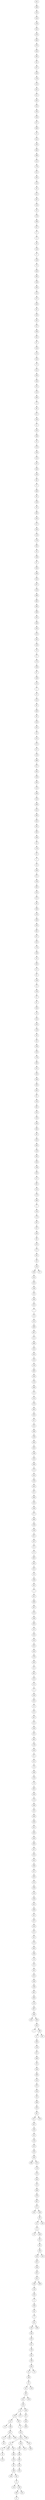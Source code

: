 digraph {
	0 [label = 0]
	1 [label = 1]
	2 [label = 2]
	3 [label = 3]
	4 [label = 4]
	5 [label = 5]
	6 [label = 6]
	7 [label = 7]
	8 [label = 8]
	9 [label = 9]
	10 [label = 10]
	11 [label = 11]
	12 [label = 12]
	13 [label = 13]
	14 [label = 14]
	15 [label = 15]
	16 [label = 16]
	17 [label = 17]
	18 [label = 18]
	19 [label = 19]
	20 [label = 20]
	21 [label = 21]
	22 [label = 22]
	23 [label = 23]
	24 [label = 24]
	25 [label = 25]
	26 [label = 26]
	27 [label = 27]
	28 [label = 28]
	29 [label = 29]
	30 [label = 30]
	31 [label = 31]
	32 [label = 32]
	33 [label = 33]
	34 [label = 34]
	35 [label = 35]
	36 [label = 36]
	37 [label = 37]
	38 [label = 38]
	39 [label = 39]
	40 [label = 40]
	41 [label = 41]
	42 [label = 42]
	43 [label = 43]
	44 [label = 44]
	45 [label = 45]
	46 [label = 46]
	47 [label = 47]
	48 [label = 48]
	49 [label = 49]
	50 [label = 50]
	51 [label = 51]
	52 [label = 52]
	53 [label = 53]
	54 [label = 54]
	55 [label = 55]
	56 [label = 56]
	57 [label = 57]
	58 [label = 58]
	59 [label = 59]
	60 [label = 60]
	61 [label = 61]
	62 [label = 62]
	63 [label = 63]
	64 [label = 64]
	65 [label = 65]
	66 [label = 66]
	67 [label = 67]
	68 [label = 68]
	69 [label = 69]
	70 [label = 70]
	71 [label = 71]
	72 [label = 72]
	73 [label = 73]
	74 [label = 74]
	75 [label = 75]
	76 [label = 76]
	77 [label = 77]
	78 [label = 78]
	79 [label = 79]
	80 [label = 80]
	81 [label = 81]
	82 [label = 82]
	83 [label = 83]
	84 [label = 84]
	85 [label = 85]
	86 [label = 86]
	87 [label = 87]
	88 [label = 88]
	89 [label = 89]
	90 [label = 90]
	91 [label = 91]
	92 [label = 92]
	93 [label = 93]
	94 [label = 94]
	95 [label = 95]
	96 [label = 96]
	97 [label = 97]
	98 [label = 98]
	99 [label = 99]
	100 [label = 100]
	101 [label = 101]
	102 [label = 102]
	103 [label = 103]
	104 [label = 104]
	105 [label = 105]
	106 [label = 106]
	107 [label = 107]
	108 [label = 108]
	109 [label = 109]
	110 [label = 110]
	111 [label = 111]
	112 [label = 112]
	113 [label = 113]
	114 [label = 114]
	115 [label = 115]
	116 [label = 116]
	117 [label = 117]
	118 [label = 118]
	119 [label = 119]
	120 [label = 120]
	121 [label = 121]
	122 [label = 122]
	123 [label = 123]
	124 [label = 124]
	125 [label = 125]
	126 [label = 126]
	127 [label = 127]
	128 [label = 128]
	129 [label = 129]
	130 [label = 130]
	131 [label = 131]
	132 [label = 132]
	133 [label = 133]
	134 [label = 134]
	135 [label = 135]
	136 [label = 136]
	137 [label = 137]
	138 [label = 138]
	139 [label = 139]
	140 [label = 140]
	141 [label = 141]
	142 [label = 142]
	143 [label = 143]
	144 [label = 144]
	145 [label = 145]
	146 [label = 146]
	147 [label = 147]
	148 [label = 148]
	149 [label = 149]
	150 [label = 150]
	151 [label = 151]
	152 [label = 152]
	153 [label = 153]
	154 [label = 154]
	155 [label = 155]
	156 [label = 156]
	157 [label = 157]
	158 [label = 158]
	159 [label = 159]
	160 [label = 160]
	161 [label = 161]
	162 [label = 162]
	163 [label = 163]
	164 [label = 164]
	165 [label = 165]
	166 [label = 166]
	167 [label = 167]
	168 [label = 168]
	169 [label = 169]
	170 [label = 170]
	171 [label = 171]
	172 [label = 172]
	173 [label = 173]
	174 [label = 174]
	175 [label = 175]
	176 [label = 176]
	177 [label = 177]
	178 [label = 178]
	179 [label = 179]
	180 [label = 180]
	181 [label = 181]
	182 [label = 182]
	183 [label = 183]
	184 [label = 184]
	185 [label = 185]
	186 [label = 186]
	187 [label = 187]
	188 [label = 188]
	189 [label = 189]
	190 [label = 190]
	191 [label = 191]
	192 [label = 192]
	193 [label = 193]
	194 [label = 194]
	195 [label = 195]
	196 [label = 196]
	197 [label = 197]
	198 [label = 198]
	199 [label = 199]
	200 [label = 200]
	201 [label = 201]
	202 [label = 202]
	203 [label = 203]
	204 [label = 204]
	205 [label = 205]
	206 [label = 206]
	207 [label = 207]
	208 [label = 208]
	209 [label = 209]
	210 [label = 210]
	211 [label = 211]
	212 [label = 212]
	213 [label = 213]
	214 [label = 214]
	215 [label = 215]
	216 [label = 216]
	217 [label = 217]
	218 [label = 218]
	219 [label = 219]
	220 [label = 220]
	221 [label = 221]
	222 [label = 222]
	223 [label = 223]
	224 [label = 224]
	225 [label = 225]
	226 [label = 226]
	227 [label = 227]
	228 [label = 228]
	229 [label = 229]
	230 [label = 230]
	231 [label = 231]
	232 [label = 232]
	233 [label = 233]
	234 [label = 234]
	235 [label = 235]
	236 [label = 236]
	237 [label = 237]
	238 [label = 238]
	239 [label = 239]
	240 [label = 240]
	241 [label = 241]
	242 [label = 242]
	243 [label = 243]
	244 [label = 244]
	245 [label = 245]
	246 [label = 246]
	247 [label = 247]
	248 [label = 248]
	249 [label = 249]
	250 [label = 250]
	251 [label = 251]
	252 [label = 252]
	253 [label = 253]
	254 [label = 254]
	255 [label = 255]
	256 [label = 256]
	257 [label = 257]
	258 [label = 258]
	259 [label = 259]
	260 [label = 260]
	261 [label = 261]
	262 [label = 262]
	263 [label = 263]
	264 [label = 264]
	265 [label = 265]
	266 [label = 266]
	267 [label = 267]
	268 [label = 268]
	269 [label = 269]
	270 [label = 270]
	271 [label = 271]
	272 [label = 272]
	273 [label = 273]
	274 [label = 274]
	275 [label = 275]
	276 [label = 276]
	277 [label = 277]
	278 [label = 278]
	279 [label = 279]
	280 [label = 280]
	281 [label = 281]
	282 [label = 282]
	283 [label = 283]
	284 [label = 284]
	285 [label = 285]
	286 [label = 286]
	287 [label = 287]
	288 [label = 288]
	289 [label = 289]
	290 [label = 290]
	291 [label = 291]
	292 [label = 292]
	293 [label = 293]
	294 [label = 294]
	295 [label = 295]
	296 [label = 296]
	297 [label = 297]
	298 [label = 298]
	299 [label = 299]
	300 [label = 300]
	301 [label = 301]
	302 [label = 302]
	303 [label = 303]
	304 [label = 304]
	305 [label = 305]
	306 [label = 306]
	307 [label = 307]
	308 [label = 308]
	309 [label = 309]
	310 [label = 310]
	311 [label = 311]
	312 [label = 312]
	313 [label = 313]
	314 [label = 314]
	315 [label = 315]
	316 [label = 316]
	317 [label = 317]
	318 [label = 318]
	319 [label = 319]
	320 [label = 320]
	321 [label = 321]
	322 [label = 322]
	323 [label = 323]
	324 [label = 324]
	325 [label = 325]
	326 [label = 326]
	327 [label = 327]
	328 [label = 328]
	329 [label = 329]
	330 [label = 330]
	331 [label = 331]
	332 [label = 332]
	333 [label = 333]
	334 [label = 334]
	335 [label = 335]
	336 [label = 336]
	337 [label = 337]
	338 [label = 338]
	339 [label = 339]
	340 [label = 340]
	341 [label = 341]
	342 [label = 342]
	343 [label = 343]
	344 [label = 344]
	345 [label = 345]
	346 [label = 346]
	347 [label = 347]
	348 [label = 348]
	349 [label = 349]
	350 [label = 350]
	351 [label = 351]
	352 [label = 352]
	353 [label = 353]
	354 [label = 354]
	355 [label = 355]
	356 [label = 356]
	357 [label = 357]
	358 [label = 358]
	359 [label = 359]
	360 [label = 360]
	361 [label = 361]
	362 [label = 362]
	363 [label = 363]
	364 [label = 364]
	365 [label = 365]
	366 [label = 366]
	367 [label = 367]
	368 [label = 368]
	369 [label = 369]
	370 [label = 370]
	371 [label = 371]
	372 [label = 372]
	373 [label = 373]
	374 [label = 374]
	375 [label = 375]
	376 [label = 376]
	377 [label = 377]
	378 [label = 378]
	379 [label = 379]
	380 [label = 380]
	381 [label = 381]
	382 [label = 382]
	383 [label = 383]
	384 [label = 384]
	385 [label = 385]
	386 [label = 386]
	387 [label = 387]
	388 [label = 388]
	389 [label = 389]
	390 [label = 390]
	391 [label = 391]
	392 [label = 392]
	393 [label = 393]
	394 [label = 394]
	395 [label = 395]
	396 [label = 396]
	397 [label = 397]
	398 [label = 398]
	399 [label = 399]
	400 [label = 400]
	401 [label = 401]
	402 [label = 402]
	403 [label = 403]
	404 [label = 404]
	405 [label = 405]
	406 [label = 406]
	407 [label = 407]
	408 [label = 408]
	409 [label = 409]
	410 [label = 410]
	411 [label = 411]
	412 [label = 412]
	413 [label = 413]
	414 [label = 414]
	415 [label = 415]
	416 [label = 416]
	417 [label = 417]
	418 [label = 418]
	419 [label = 419]
	420 [label = 420]
	421 [label = 421]
	422 [label = 422]
	423 [label = 423]
	424 [label = 424]
	425 [label = 425]
	426 [label = 426]
	427 [label = 427]
	428 [label = 428]
	429 [label = 429]
	430 [label = 430]
	431 [label = 431]
	432 [label = 432]
	433 [label = 433]
	434 [label = 434]
	435 [label = 435]
	436 [label = 436]
	437 [label = 437]
	438 [label = 438]
	439 [label = 439]
	440 [label = 440]
	441 [label = 441]
	442 [label = 442]
	443 [label = 443]
	444 [label = 444]
	445 [label = 445]
	446 [label = 446]
	447 [label = 447]
	448 [label = 448]
	449 [label = 449]
	450 [label = 450]
	451 [label = 451]
	452 [label = 452]
	453 [label = 453]
	454 [label = 454]
	455 [label = 455]
	456 [label = 456]
	457 [label = 457]
	458 [label = 458]
	459 [label = 459]
	460 [label = 460]
	461 [label = 461]
	462 [label = 462]
	463 [label = 463]
	464 [label = 464]
	465 [label = 465]
	466 [label = 466]
	467 [label = 467]
	468 [label = 468]
	469 [label = 469]
	470 [label = 470]
	471 [label = 471]
	472 [label = 472]
	473 [label = 473]
	474 [label = 474]
	475 [label = 475]
	476 [label = 476]
	477 [label = 477]
	478 [label = 478]
	479 [label = 479]
	480 [label = 480]
	481 [label = 481]
	482 [label = 482]
	483 [label = 483]
	484 [label = 484]
	485 [label = 485]
	486 [label = 486]
	487 [label = 487]
	488 [label = 488]
	489 [label = 489]
	490 [label = 490]
	491 [label = 491]
	492 [label = 492]
	493 [label = 493]
	494 [label = 494]
	495 [label = 495]
	496 [label = 496]
	497 [label = 497]
	498 [label = 498]
	499 [label = 499]
	89->420;
	89->55;
	404->79;
	404->54;
	33->218;
	33->92;
	88->476;
	88->257;
	453->495;
	453->228;
	393->57;
	330->393;
	330->431;
	71->330;
	71->114;
	341->71;
	166->341;
	166->146;
	90->166;
	216->90;
	480->216;
	347->480;
	31->347;
	31->51;
	31->180;
	28->274;
	51->28;
	228->31;
	228->291;
	228->240;
	291->198;
	103->253;
	395->103;
	280->395;
	278->280;
	240->278;
	240->337;
	9->453;
	397->9;
	276->397;
	276->211;
	487->290;
	487->172;
	487->202;
	172->46;
	384->487;
	211->384;
	211->78;
	32->276;
	32->477;
	162->32;
	162->194;
	183->300;
	82->183;
	194->82;
	257->162;
	92->88;
	186->33;
	54->186;
	168->404;
	361->168;
	138->361;
	357->138;
	435->357;
	284->435;
	229->284;
	351->229;
	351->386;
	77->351;
	64->77;
	358->64;
	0->358;
	243->0;
	116->243;
	169->116;
	301->169;
	301->369;
	401->301;
	304->401;
	451->304;
	225->451;
	160->225;
	160->324;
	99->160;
	101->99;
	458->101;
	12->458;
	12->10;
	55->12;
	236->89;
	271->236;
	271->191;
	367->271;
	479->367;
	306->479;
	20->306;
	444->20;
	273->444;
	170->273;
	413->170;
	285->413;
	285->388;
	233->285;
	473->233;
	134->473;
	93->134;
	165->93;
	407->165;
	327->407;
	387->327;
	387->378;
	353->387;
	368->353;
	56->368;
	234->56;
	472->234;
	132->472;
	499->132;
	246->499;
	38->246;
	469->38;
	411->469;
	219->411;
	265->219;
	37->265;
	490->37;
	490->307;
	432->490;
	432->1;
	364->432;
	398->364;
	398->220;
	467->398;
	110->467;
	494->110;
	461->494;
	188->461;
	249->188;
	414->249;
	98->414;
	50->98;
	19->50;
	296->19;
	405->296;
	275->405;
	95->275;
	151->95;
	318->151;
	167->318;
	80->167;
	406->80;
	452->406;
	208->452;
	145->208;
	339->145;
	374->339;
	450->374;
	237->450;
	286->237;
	342->286;
	354->342;
	207->354;
	360->207;
	426->360;
	440->426;
	331->440;
	448->331;
	439->448;
	48->439;
	298->48;
	113->298;
	359->113;
	362->359;
	76->362;
	150->76;
	299->150;
	16->299;
	212->16;
	41->212;
	419->41;
	139->419;
	482->139;
	181->482;
	326->181;
	121->326;
	447->121;
	131->447;
	15->131;
	332->15;
	258->332;
	6->258;
	112->6;
	222->112;
	481->222;
	42->481;
	263->42;
	376->263;
	416->376;
	325->416;
	310->325;
	245->310;
	147->245;
	385->147;
	206->385;
	474->206;
	267->474;
	466->267;
	321->466;
	2->321;
	69->2;
	288->69;
	26->288;
	322->26;
	402->322;
	462->402;
	171->462;
	52->171;
	187->52;
	421->187;
	226->421;
	209->226;
	489->209;
	277->489;
	338->277;
	192->338;
	380->192;
	63->380;
	443->63;
	259->443;
	424->259;
	272->424;
	396->272;
	182->396;
	196->182;
	345->196;
	394->345;
	239->394;
	289->239;
	141->289;
	62->141;
	293->62;
	483->293;
	379->483;
	214->379;
	23->214;
	408->23;
	124->408;
	328->124;
	460->328;
	130->460;
	102->130;
	454->102;
	242->454;
	496->242;
	111->496;
	497->111;
	468->497;
	215->468;
	14->215;
	7->14;
	252->7;
	260->252;
	36->260;
	109->36;
	255->109;
	314->255;
	348->314;
	224->348;
	224->377;
	39->224;
	201->39;
	177->201;
	475->177;
	96->475;
	430->96;
	247->430;
	297->247;
	175->297;
	144->175;
	5->144;
	390->5;
	270->390;
	123->270;
	381->123;
	127->381;
	433->127;
	108->433;
	434->108;
	302->434;
	128->302;
	403->128;
	423->403;
	60->423;
	464->60;
	294->464;
	105->294;
	232->105;
	491->232;
	143->491;
	91->143;
	455->91;
	295->455;
	268->295;
	163->268;
	231->163;
	363->231;
	178->363;
	250->178;
	256->250;
	59->256;
	58->59;
	126->58;
	335->126;
	254->335;
	18->254;
	344->18;
	61->344;
	47->61;
	158->47;
	13->158;
	149->13;
	81->149;
	117->81;
	283->117;
	34->283;
	248->34;
	174->248;
	425->174;
	417->425;
	391->417;
	333->391;
	340->333;
	133->340;
	308->133;
	68->308;
	372->68;
	223->372;
	492->223;
	156->492;
	371->156;
	336->371;
	24->336;
	4->24;
	45->4;
	119->45;
	43->119;
	436->43;
	365->436;
	281->365;
	355->281;
	383->355;
	415->383;
	409->415;
	319->409;
	309->319;
	125->309;
	305->125;
	329->305;
	445->329;
	227->445;
	486->227;
	120->486;
	217->120;
	375->217;
	315->375;
	29->315;
	422->29;
	418->422;
	83->418;
	456->83;
	85->456;
	313->85;
	22->313;
	3->22;
	122->3;
	199->122;
	97->199;
	356->97;
	173->356;
	27->173;
	70->27;
	140->70;
	292->140;
	470->292;
	203->470;
	449->203;
	352->449;
	399->352;
	463->399;
	485->463;
	498->485;
	478->498;
	457->478;
	320->457;
	266->320;
	264->266;
	87->264;
	189->87;
	44->189;
	282->44;
	179->282;
	118->179;
	200->118;
	137->200;
	343->137;
	465->343;
	30->465;
	238->30;
	84->238;
	446->84;
	11->446;
	66->11;
	164->66;
	438->164;
	197->438;
	155->197;
	100->155;
	370->100;
	35->370;
	346->35;
	235->346;
	21->235;
	190->21;
	471->190;
	86->471;
	73->86;
	400->73;
	153->400;
	221->153;
	184->221;
	350->184;
	312->350;
	75->312;
	230->75;
	115->230;
	104->115;
	67->104;
	261->67;
	349->261;
	107->349;
	161->107;
	193->161;
	65->193;
	459->65;
	157->459;
	152->157;
	303->152;
	106->303;
	392->106;
	429->392;
	74->429;
	159->74;
	8->159;
	136->8;
	49->136;
	72->49;
	17->72;
	437->17;
	269->437;
	279->269;
	53->279;
	154->53;
	287->154;
	412->287;
	40->412;
	210->40;
	262->210;
	251->262;
	176->251;
	213->176;
	389->213;
	493->389;
	185->493;
	410->185;
	25->410;
	488->25;
	317->488;
	334->317;
	195->334;
	323->195;
	442->323;
	311->442;
	441->311;
	135->441;
	129->135;
	428->129;
	427->428;
	94->427;
	382->94;
	204->382;
	373->204;
	484->373;
	316->484;
	205->316;
	148->205;
	244->148;
	142->244;
	366->142;
	241->366;
}